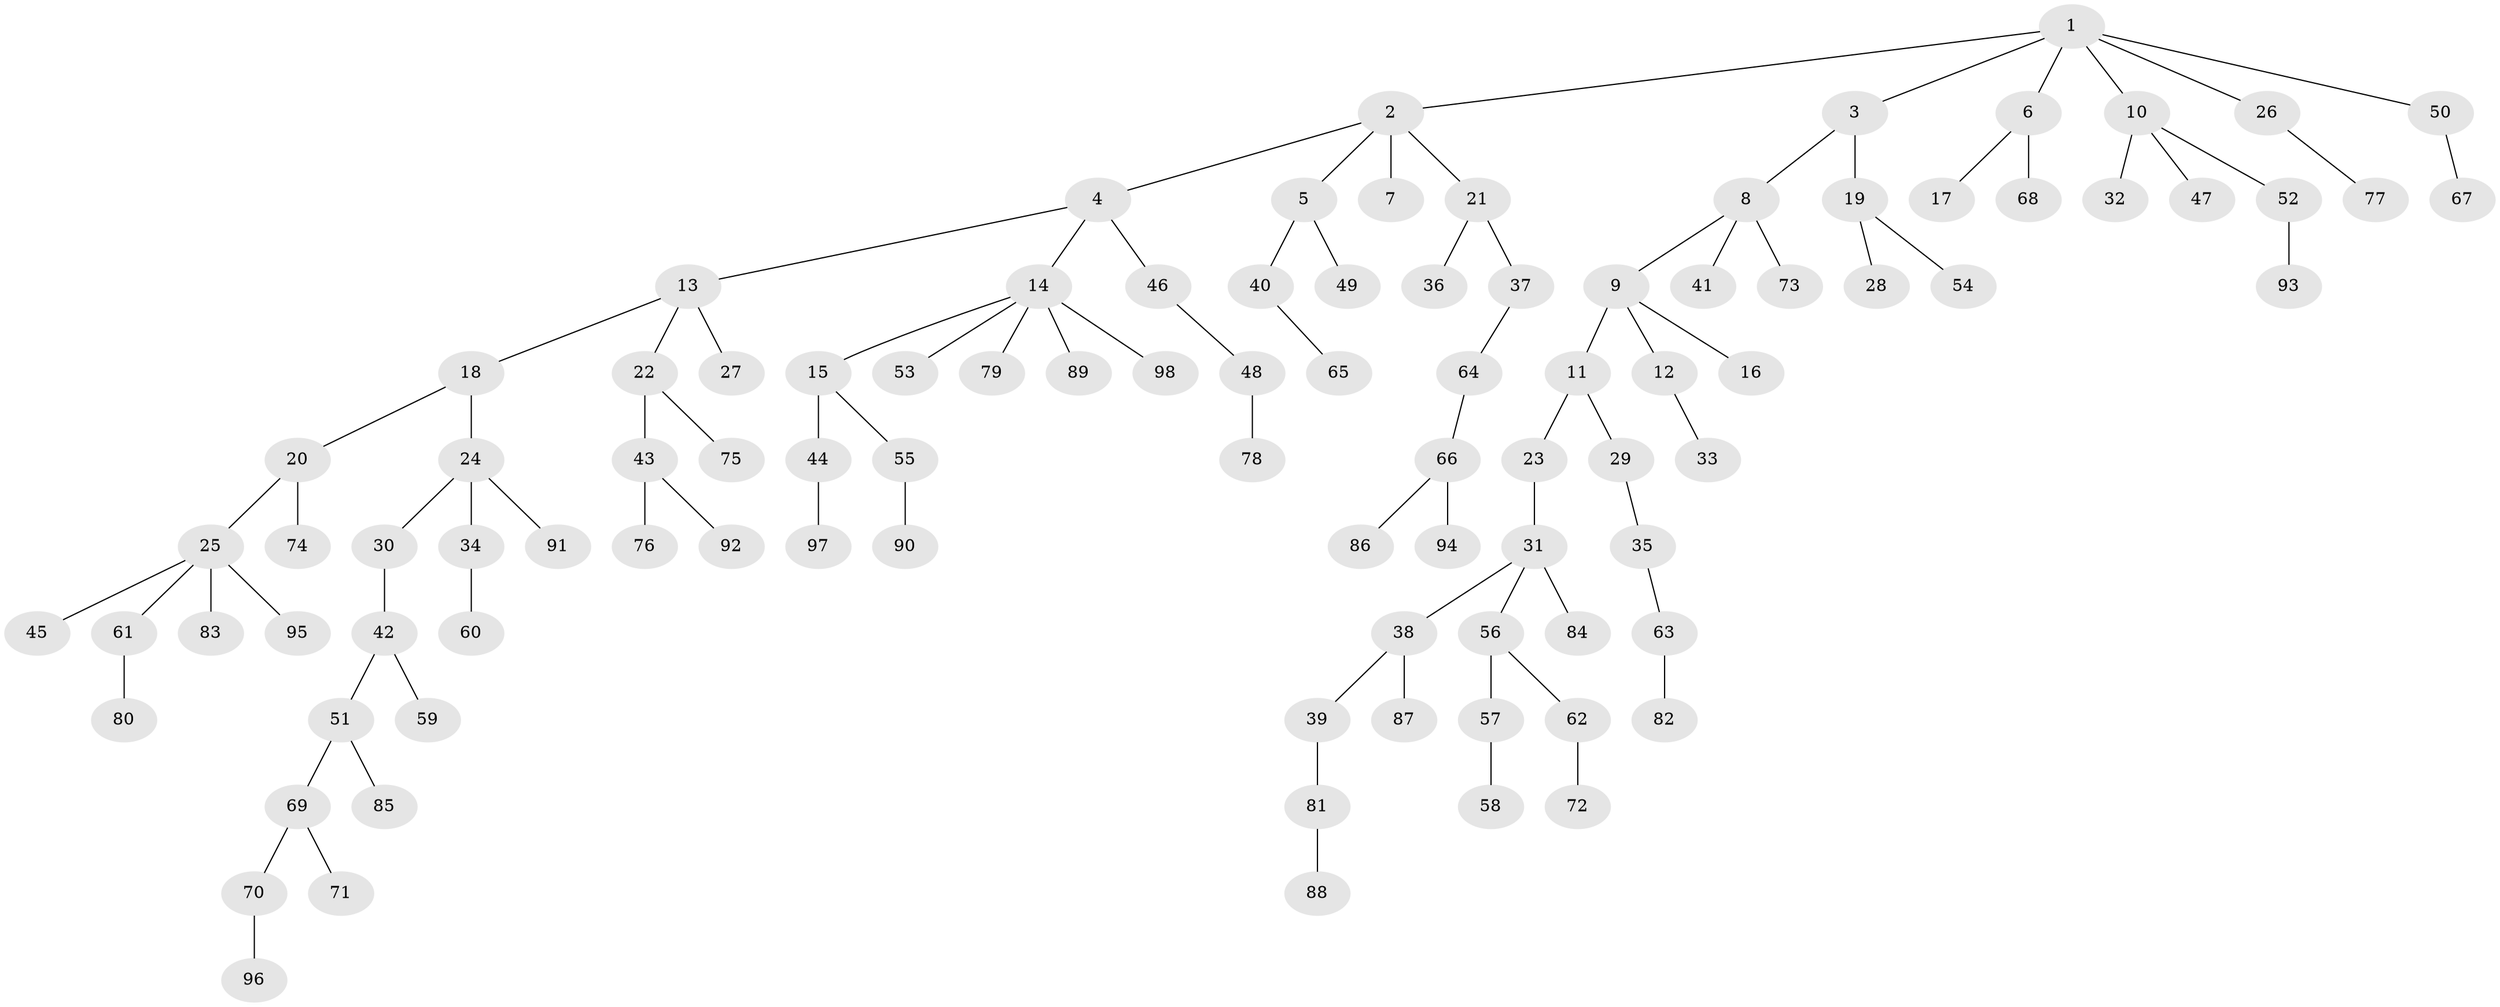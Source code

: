 // coarse degree distribution, {1: 0.5735294117647058, 2: 0.27941176470588236, 5: 0.04411764705882353, 3: 0.058823529411764705, 8: 0.014705882352941176, 11: 0.029411764705882353}
// Generated by graph-tools (version 1.1) at 2025/56/03/04/25 21:56:40]
// undirected, 98 vertices, 97 edges
graph export_dot {
graph [start="1"]
  node [color=gray90,style=filled];
  1;
  2;
  3;
  4;
  5;
  6;
  7;
  8;
  9;
  10;
  11;
  12;
  13;
  14;
  15;
  16;
  17;
  18;
  19;
  20;
  21;
  22;
  23;
  24;
  25;
  26;
  27;
  28;
  29;
  30;
  31;
  32;
  33;
  34;
  35;
  36;
  37;
  38;
  39;
  40;
  41;
  42;
  43;
  44;
  45;
  46;
  47;
  48;
  49;
  50;
  51;
  52;
  53;
  54;
  55;
  56;
  57;
  58;
  59;
  60;
  61;
  62;
  63;
  64;
  65;
  66;
  67;
  68;
  69;
  70;
  71;
  72;
  73;
  74;
  75;
  76;
  77;
  78;
  79;
  80;
  81;
  82;
  83;
  84;
  85;
  86;
  87;
  88;
  89;
  90;
  91;
  92;
  93;
  94;
  95;
  96;
  97;
  98;
  1 -- 2;
  1 -- 3;
  1 -- 6;
  1 -- 10;
  1 -- 26;
  1 -- 50;
  2 -- 4;
  2 -- 5;
  2 -- 7;
  2 -- 21;
  3 -- 8;
  3 -- 19;
  4 -- 13;
  4 -- 14;
  4 -- 46;
  5 -- 40;
  5 -- 49;
  6 -- 17;
  6 -- 68;
  8 -- 9;
  8 -- 41;
  8 -- 73;
  9 -- 11;
  9 -- 12;
  9 -- 16;
  10 -- 32;
  10 -- 47;
  10 -- 52;
  11 -- 23;
  11 -- 29;
  12 -- 33;
  13 -- 18;
  13 -- 22;
  13 -- 27;
  14 -- 15;
  14 -- 53;
  14 -- 79;
  14 -- 89;
  14 -- 98;
  15 -- 44;
  15 -- 55;
  18 -- 20;
  18 -- 24;
  19 -- 28;
  19 -- 54;
  20 -- 25;
  20 -- 74;
  21 -- 36;
  21 -- 37;
  22 -- 43;
  22 -- 75;
  23 -- 31;
  24 -- 30;
  24 -- 34;
  24 -- 91;
  25 -- 45;
  25 -- 61;
  25 -- 83;
  25 -- 95;
  26 -- 77;
  29 -- 35;
  30 -- 42;
  31 -- 38;
  31 -- 56;
  31 -- 84;
  34 -- 60;
  35 -- 63;
  37 -- 64;
  38 -- 39;
  38 -- 87;
  39 -- 81;
  40 -- 65;
  42 -- 51;
  42 -- 59;
  43 -- 76;
  43 -- 92;
  44 -- 97;
  46 -- 48;
  48 -- 78;
  50 -- 67;
  51 -- 69;
  51 -- 85;
  52 -- 93;
  55 -- 90;
  56 -- 57;
  56 -- 62;
  57 -- 58;
  61 -- 80;
  62 -- 72;
  63 -- 82;
  64 -- 66;
  66 -- 86;
  66 -- 94;
  69 -- 70;
  69 -- 71;
  70 -- 96;
  81 -- 88;
}
